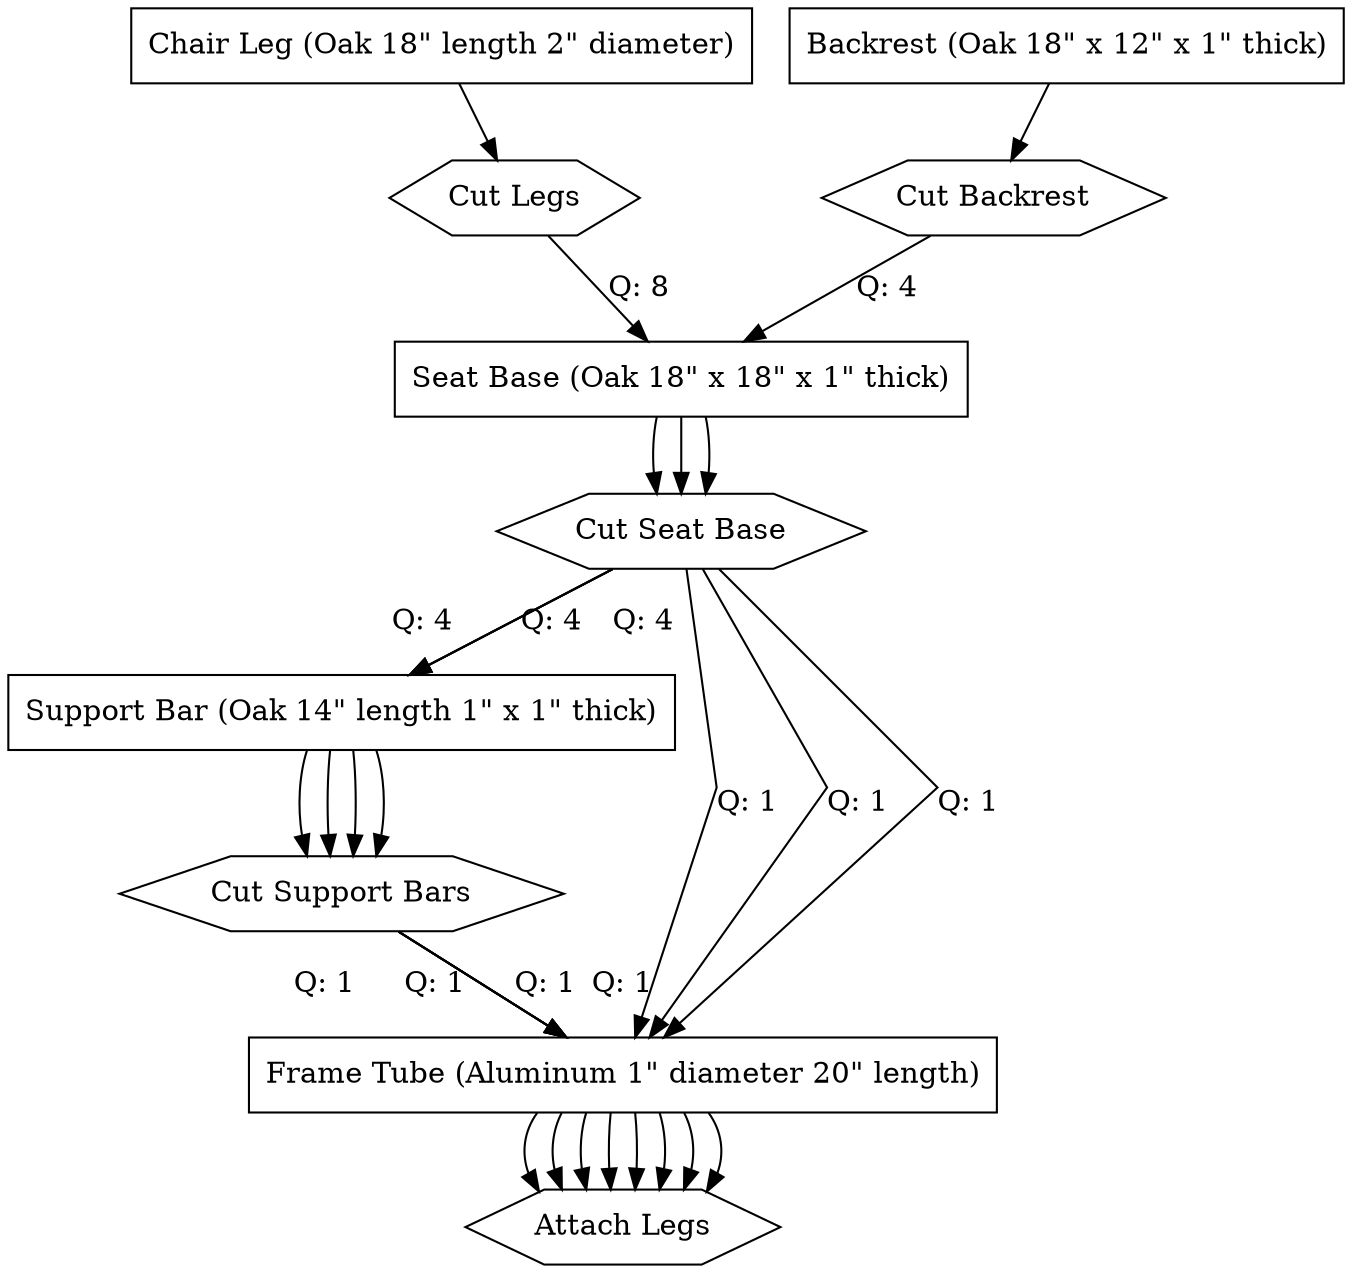 digraph G {
  splines=false;
  "M1" [shape=box label="Chair Leg (Oak 18\" length 2\" diameter)"];
  "M1" -> "O3" [label=""];
  "O3" [shape=hexagon label="Cut Legs"];
  "O3" -> "M2" [label="Q: 8"];
  "M2" [shape=box label="Seat Base (Oak 18\" x 18\" x 1\" thick)"];
  "M2" -> "O4" [label=""];
  "O4" [shape=hexagon label="Cut Seat Base"];
  "O4" -> "M4" [label="Q: 4"];
  "M4" [shape=box label="Support Bar (Oak 14\" length 1\" x 1\" thick)"];
  "M4" -> "O6" [label=""];
  "O6" [shape=hexagon label="Cut Support Bars"];
  "O6" -> "M5" [label="Q: 1"];
  "M5" [shape=box label="Frame Tube (Aluminum 1\" diameter 20\" length)"];
  "M5" -> "O10" [label=""];
  "O10" [shape=hexagon label="Attach Legs"];
  "O4" -> "M5" [label="Q: 1"];
  "M5" [shape=box label="Frame Tube (Aluminum 1\" diameter 20\" length)"];
  "M5" -> "O10" [label=""];
  "O10" [shape=hexagon label="Attach Legs"];
  "M2" [shape=box label="Seat Base (Oak 18\" x 18\" x 1\" thick)"];
  "M2" -> "O4" [label=""];
  "O4" [shape=hexagon label="Cut Seat Base"];
  "O4" -> "M4" [label="Q: 4"];
  "M4" [shape=box label="Support Bar (Oak 14\" length 1\" x 1\" thick)"];
  "M4" -> "O6" [label=""];
  "O6" [shape=hexagon label="Cut Support Bars"];
  "O6" -> "M5" [label="Q: 1"];
  "M5" [shape=box label="Frame Tube (Aluminum 1\" diameter 20\" length)"];
  "M5" -> "O10" [label=""];
  "O10" [shape=hexagon label="Attach Legs"];
  "O4" -> "M5" [label="Q: 1"];
  "M5" [shape=box label="Frame Tube (Aluminum 1\" diameter 20\" length)"];
  "M5" -> "O10" [label=""];
  "O10" [shape=hexagon label="Attach Legs"];
  "M3" [shape=box label="Backrest (Oak 18\" x 12\" x 1\" thick)"];
  "M3" -> "O5" [label=""];
  "O5" [shape=hexagon label="Cut Backrest"];
  "O5" -> "M2" [label="Q: 4"];
  "M2" [shape=box label="Seat Base (Oak 18\" x 18\" x 1\" thick)"];
  "M2" -> "O4" [label=""];
  "O4" [shape=hexagon label="Cut Seat Base"];
  "O4" -> "M4" [label="Q: 4"];
  "M4" [shape=box label="Support Bar (Oak 14\" length 1\" x 1\" thick)"];
  "M4" -> "O6" [label=""];
  "O6" [shape=hexagon label="Cut Support Bars"];
  "O6" -> "M5" [label="Q: 1"];
  "M5" [shape=box label="Frame Tube (Aluminum 1\" diameter 20\" length)"];
  "M5" -> "O10" [label=""];
  "O10" [shape=hexagon label="Attach Legs"];
  "O4" -> "M5" [label="Q: 1"];
  "M5" [shape=box label="Frame Tube (Aluminum 1\" diameter 20\" length)"];
  "M5" -> "O10" [label=""];
  "O10" [shape=hexagon label="Attach Legs"];
  "M4" [shape=box label="Support Bar (Oak 14\" length 1\" x 1\" thick)"];
  "M4" -> "O6" [label=""];
  "O6" [shape=hexagon label="Cut Support Bars"];
  "O6" -> "M5" [label="Q: 1"];
  "M5" [shape=box label="Frame Tube (Aluminum 1\" diameter 20\" length)"];
  "M5" -> "O10" [label=""];
  "O10" [shape=hexagon label="Attach Legs"];
  "M5" [shape=box label="Frame Tube (Aluminum 1\" diameter 20\" length)"];
  "M5" -> "O10" [label=""];
  "O10" [shape=hexagon label="Attach Legs"];
}
